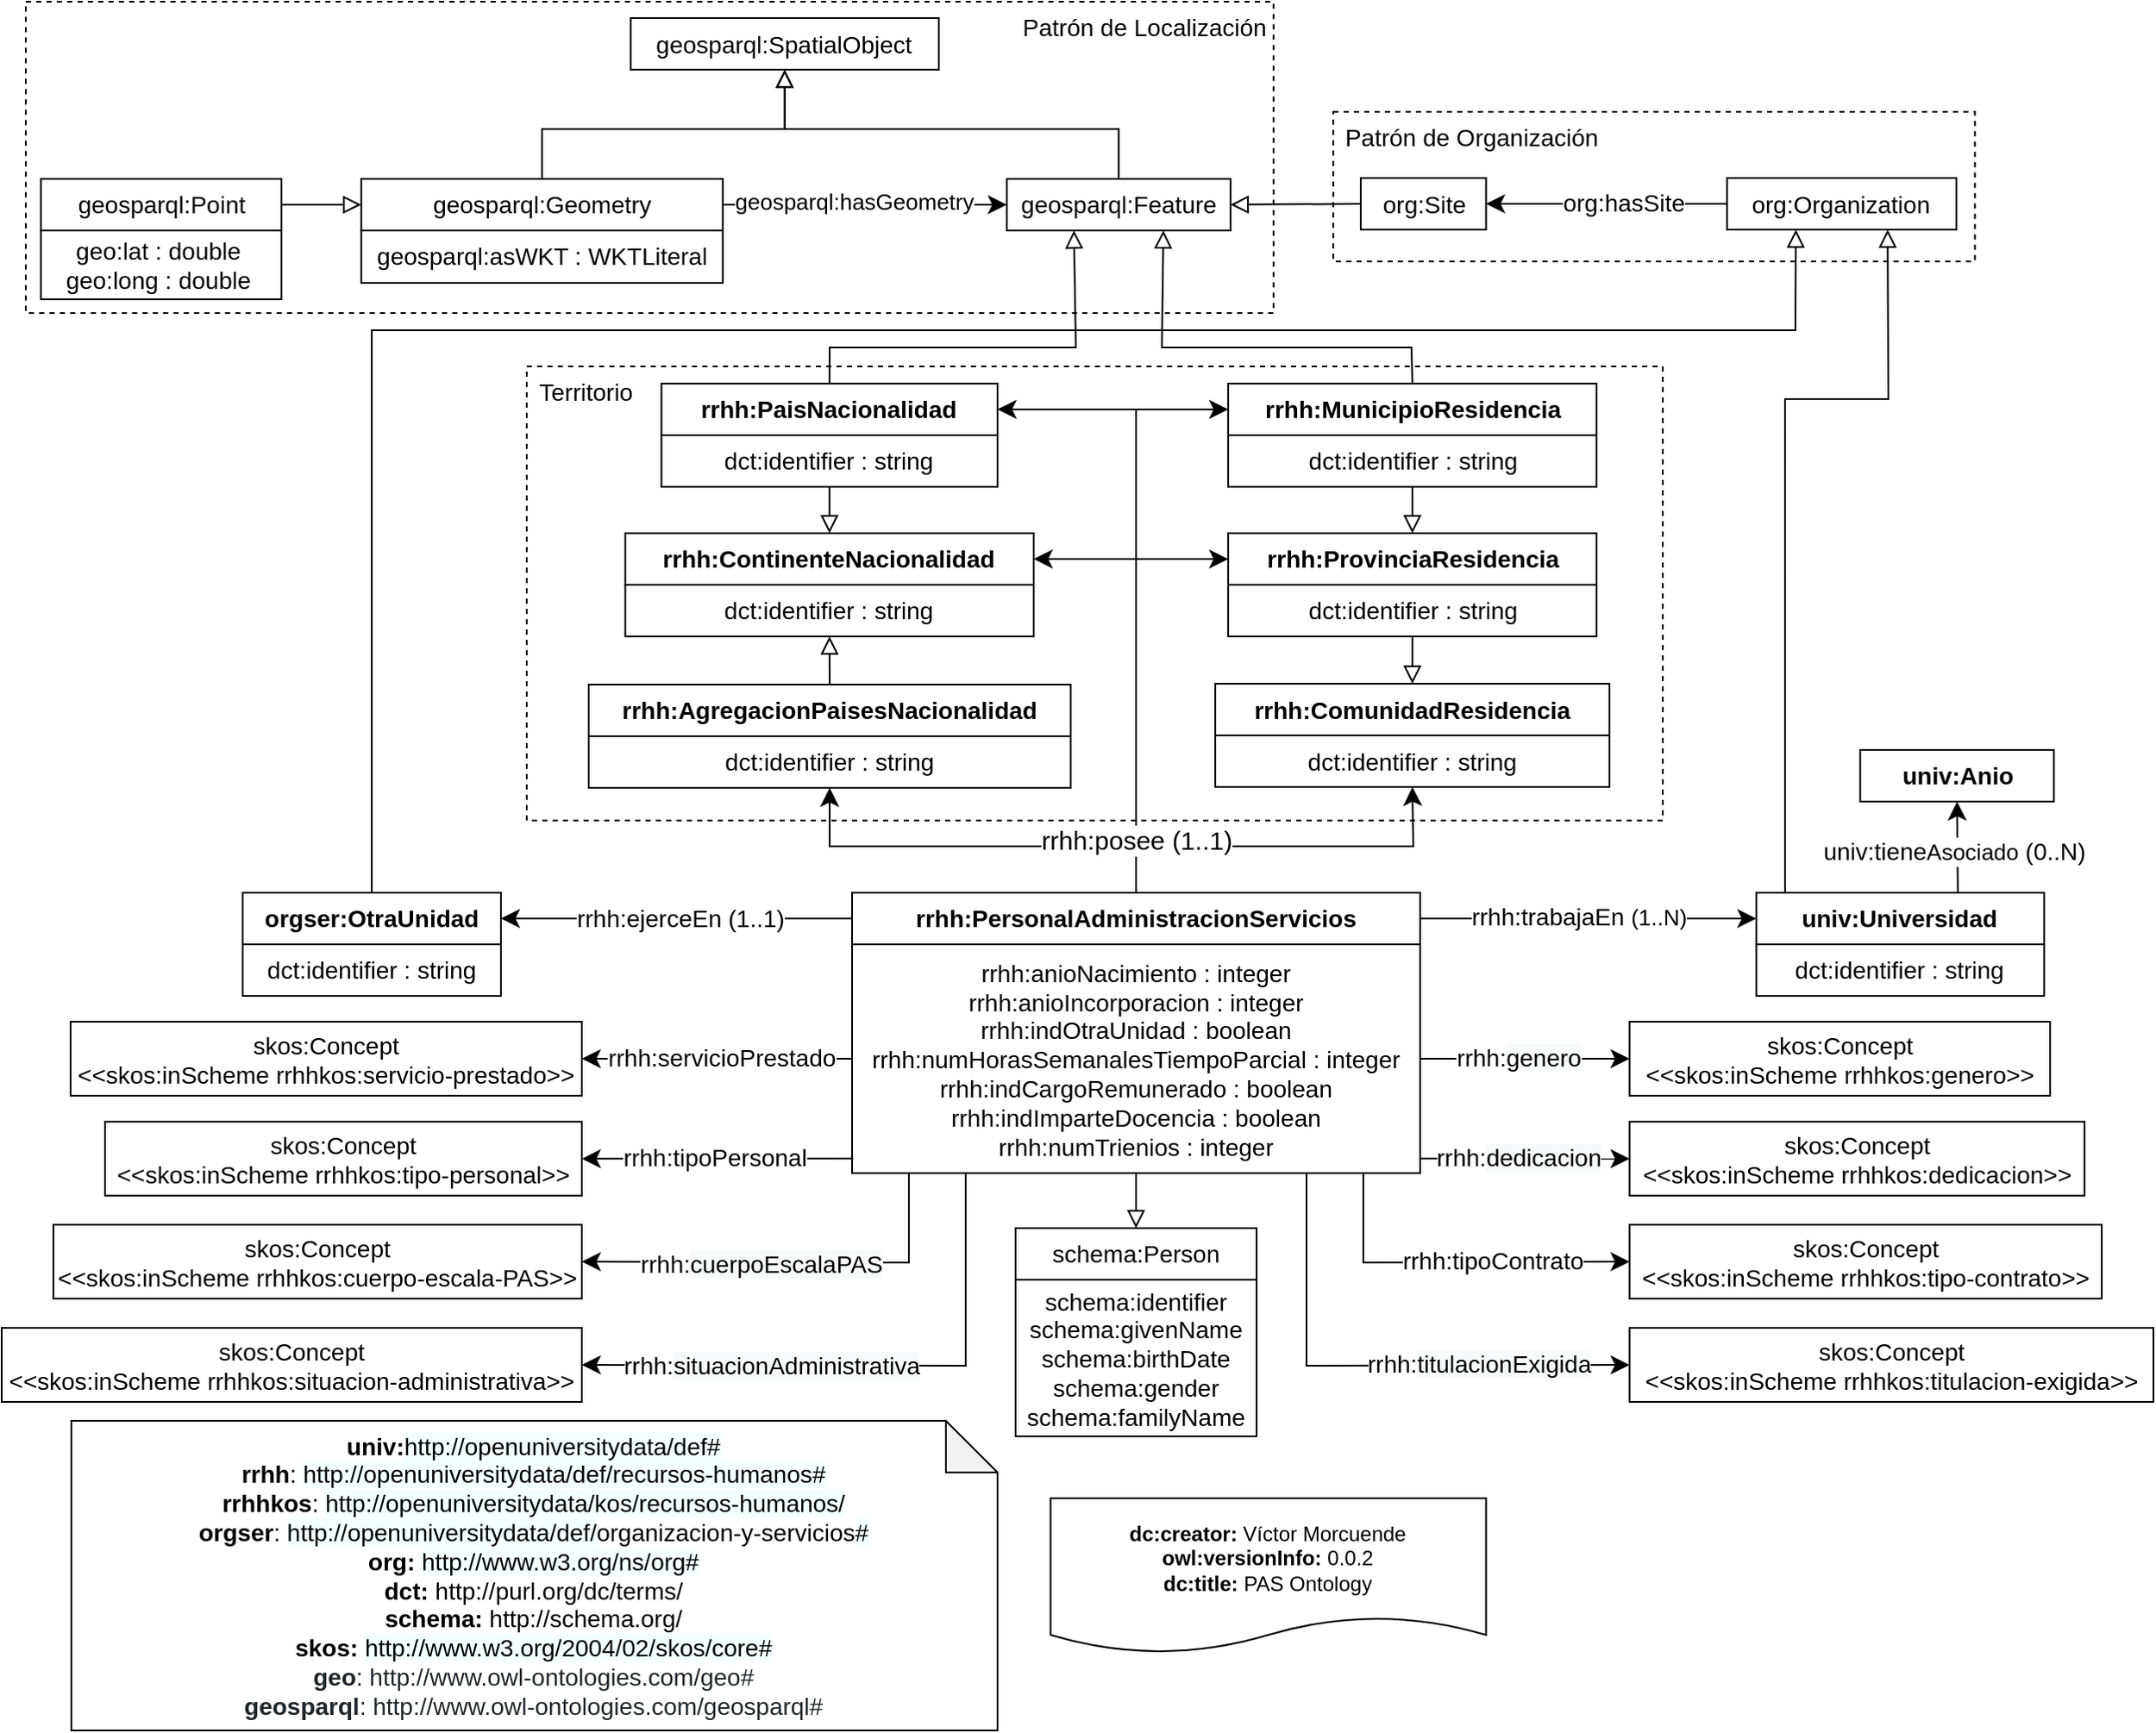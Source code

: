 <mxfile version="18.0.1" type="device"><diagram id="2xOe5xubepqIjJ3LcJC1" name="Page-1"><mxGraphModel dx="1905" dy="1014" grid="1" gridSize="10" guides="1" tooltips="1" connect="1" arrows="1" fold="1" page="1" pageScale="1" pageWidth="827" pageHeight="1169" math="0" shadow="0"><root><mxCell id="0"/><mxCell id="1" parent="0"/><mxCell id="H3DKUBjqyesA03HCJVLZ-4" value="" style="rounded=0;whiteSpace=wrap;html=1;fontSize=14;fillColor=none;dashed=1;" parent="1" vertex="1"><mxGeometry x="471" y="261" width="660" height="264" as="geometry"/></mxCell><mxCell id="tCUEVHxepWvSsO0FmJBN-13" value="&lt;div&gt;&lt;b&gt;dc:creator:&lt;/b&gt;&amp;nbsp;Víctor Morcuende&lt;/div&gt;&lt;div&gt;&lt;b&gt;owl:versionInfo:&lt;/b&gt; 0.0.2&lt;/div&gt;&lt;div&gt;&lt;b&gt;dc:title:&lt;/b&gt; PAS Ontology&lt;/div&gt;" style="shape=document;whiteSpace=wrap;html=1;boundedLbl=1;labelBackgroundColor=#ffffff;strokeColor=#000000;fontSize=12;fontColor=#000000;size=0.233;fillColor=none;" parent="1" vertex="1"><mxGeometry x="775.31" y="919" width="253" height="90" as="geometry"/></mxCell><mxCell id="tCUEVHxepWvSsO0FmJBN-14" value="&lt;div&gt;&lt;div&gt;&lt;div&gt;&lt;b&gt;univ:&lt;/b&gt;&lt;span style=&quot;background-color: rgb(244, 255, 255);&quot;&gt;http://openuniversitydata/def#&lt;/span&gt;&lt;b&gt;&lt;br&gt;&lt;/b&gt;&lt;/div&gt;&lt;div&gt;&lt;b&gt;rrhh&lt;/b&gt;:&amp;nbsp;&lt;span style=&quot;background-color: rgb(244, 255, 255);&quot;&gt;http://&lt;/span&gt;&lt;span style=&quot;background-color: rgb(244, 255, 255); text-align: left;&quot;&gt;openuniversitydata&lt;/span&gt;&lt;span style=&quot;background-color: rgb(244, 255, 255);&quot;&gt;/def/recursos-humanos&lt;/span&gt;&lt;span style=&quot;background-color: rgb(244, 255, 255);&quot;&gt;#&lt;/span&gt;&lt;/div&gt;&lt;/div&gt;&lt;div&gt;&lt;b&gt;rrhhkos&lt;/b&gt;:&amp;nbsp;&lt;span style=&quot;background-color: rgb(244, 255, 255);&quot;&gt;http://&lt;/span&gt;&lt;span style=&quot;background-color: rgb(244, 255, 255); text-align: left;&quot;&gt;openuniversitydata&lt;/span&gt;&lt;span style=&quot;background-color: rgb(244, 255, 255);&quot;&gt;/kos/&lt;/span&gt;&lt;span style=&quot;background-color: rgb(244, 255, 255);&quot;&gt;recursos-humanos&lt;/span&gt;&lt;span style=&quot;background-color: rgb(244, 255, 255);&quot;&gt;/&lt;/span&gt;&lt;/div&gt;&lt;/div&gt;&lt;div&gt;&lt;b&gt;orgser&lt;/b&gt;:&amp;nbsp;&lt;span style=&quot;text-align: left; background-color: rgb(244, 255, 255);&quot;&gt;http://openuniversitydata/def/&lt;/span&gt;organizacion-y-servicios&lt;span style=&quot;background-color: rgb(244, 255, 255);&quot;&gt;#&lt;/span&gt;&lt;span style=&quot;background-color: rgb(244, 255, 255);&quot;&gt;&lt;br&gt;&lt;/span&gt;&lt;/div&gt;&lt;div&gt;&lt;div&gt;&lt;b&gt;org:&amp;nbsp;&lt;/b&gt;&lt;span style=&quot;background-color: rgb(244 , 255 , 255)&quot;&gt;http://www.w3.org/ns/org#&lt;/span&gt;&lt;br&gt;&lt;/div&gt;&lt;div&gt;&lt;div&gt;&lt;b&gt;dct:&amp;nbsp;&lt;/b&gt;http://purl.org/dc/terms/&lt;br&gt;&lt;/div&gt;&lt;div&gt;&lt;b&gt;schema:&lt;/b&gt; http://schema.org/&lt;/div&gt;&lt;div&gt;&lt;b&gt;skos:&amp;nbsp;&lt;/b&gt;&lt;span style=&quot;background-color: rgb(244 , 255 , 255)&quot;&gt;http://www.w3.org/2004/02/skos/core#&lt;/span&gt;&lt;br&gt;&lt;/div&gt;&lt;div&gt;&lt;/div&gt;&lt;span style=&quot;text-align: left&quot;&gt;&lt;div style=&quot;text-align: center&quot;&gt;&lt;span style=&quot;color: rgb(33 , 37 , 41) ; box-sizing: border-box&quot;&gt;&lt;b&gt;geo&lt;/b&gt;:&amp;nbsp;&lt;/span&gt;&lt;span style=&quot;color: rgb(33 , 37 , 41)&quot;&gt;http://www.owl-ontologies.com/geo#&lt;/span&gt;&lt;br&gt;&lt;/div&gt;&lt;/span&gt;&lt;div&gt;&lt;span style=&quot;color: rgb(33 , 37 , 41) ; box-sizing: border-box&quot;&gt;&lt;b&gt;geosparql&lt;/b&gt;:&amp;nbsp;&lt;/span&gt;&lt;span style=&quot;color: rgb(33 , 37 , 41)&quot;&gt;http://www.owl-ontologies.com/geosparql#&lt;/span&gt;&lt;/div&gt;&lt;/div&gt;&lt;/div&gt;" style="shape=note;whiteSpace=wrap;html=1;backgroundOutline=1;darkOpacity=0.05;fontSize=14;fillColor=none;align=center;" parent="1" vertex="1"><mxGeometry x="206.44" y="874" width="538.06" height="180" as="geometry"/></mxCell><mxCell id="tCUEVHxepWvSsO0FmJBN-36" value="dct:identifier : string" style="rounded=0;whiteSpace=wrap;html=1;snapToPoint=1;points=[[0.1,0],[0.2,0],[0.3,0],[0.4,0],[0.5,0],[0.6,0],[0.7,0],[0.8,0],[0.9,0],[0,0.1],[0,0.3],[0,0.5],[0,0.7],[0,0.9],[0.1,1],[0.2,1],[0.3,1],[0.4,1],[0.5,1],[0.6,1],[0.7,1],[0.8,1],[0.9,1],[1,0.1],[1,0.3],[1,0.5],[1,0.7],[1,0.9]];fontFamily=Helvetica;fontSize=14;fillColor=none;" parent="1" vertex="1"><mxGeometry x="1185.31" y="597" width="167.25" height="30" as="geometry"/></mxCell><mxCell id="tCUEVHxepWvSsO0FmJBN-37" value="&lt;b&gt;univ&lt;/b&gt;&lt;b&gt;:Universidad&lt;/b&gt;" style="rounded=0;whiteSpace=wrap;html=1;snapToPoint=1;points=[[0.1,0],[0.2,0],[0.3,0],[0.4,0],[0.5,0],[0.6,0],[0.7,0],[0.8,0],[0.9,0],[0,0.1],[0,0.3],[0,0.5],[0,0.7],[0,0.9],[0.1,1],[0.2,1],[0.3,1],[0.4,1],[0.5,1],[0.6,1],[0.7,1],[0.8,1],[0.9,1],[1,0.1],[1,0.3],[1,0.5],[1,0.7],[1,0.9]];fontFamily=Helvetica;fontSize=14;fillColor=none;" parent="1" vertex="1"><mxGeometry x="1185.31" y="567" width="167.25" height="30" as="geometry"/></mxCell><mxCell id="tCUEVHxepWvSsO0FmJBN-38" value="&lt;span style=&quot;background-color: rgb(255 , 255 , 255)&quot;&gt;&lt;b&gt;univ:Anio&lt;/b&gt;&lt;/span&gt;" style="rounded=0;whiteSpace=wrap;html=1;snapToPoint=1;points=[[0.1,0],[0.2,0],[0.3,0],[0.4,0],[0.5,0],[0.6,0],[0.7,0],[0.8,0],[0.9,0],[0,0.1],[0,0.3],[0,0.5],[0,0.7],[0,0.9],[0.1,1],[0.2,1],[0.3,1],[0.4,1],[0.5,1],[0.6,1],[0.7,1],[0.8,1],[0.9,1],[1,0.1],[1,0.3],[1,0.5],[1,0.7],[1,0.9]];fontFamily=Helvetica;fontSize=14;fillColor=none;" parent="1" vertex="1"><mxGeometry x="1245.68" y="484" width="112.51" height="30" as="geometry"/></mxCell><mxCell id="tCUEVHxepWvSsO0FmJBN-49" value="" style="endArrow=classic;html=1;endSize=8;arcSize=0;rounded=0;fontFamily=Helvetica;fontSize=14;entryX=0.5;entryY=1;entryDx=0;entryDy=0;exitX=0.7;exitY=0;exitDx=0;exitDy=0;" parent="1" source="tCUEVHxepWvSsO0FmJBN-37" target="tCUEVHxepWvSsO0FmJBN-38" edge="1"><mxGeometry width="50" height="50" relative="1" as="geometry"><mxPoint x="1131" y="688.09" as="sourcePoint"/><mxPoint x="1140" y="618.09" as="targetPoint"/></mxGeometry></mxCell><mxCell id="tCUEVHxepWvSsO0FmJBN-50" value="univ:tiene&lt;span style=&quot;font-size: 13px&quot;&gt;Asociado&lt;/span&gt;&amp;nbsp;(0..N)&lt;span style=&quot;background-color: rgb(248 , 249 , 250)&quot;&gt;&lt;br&gt;&lt;/span&gt;" style="text;html=1;align=center;verticalAlign=middle;resizable=0;points=[];labelBackgroundColor=#ffffff;fontFamily=Helvetica;fontSize=14;fillColor=none;" parent="tCUEVHxepWvSsO0FmJBN-49" vertex="1" connectable="0"><mxGeometry x="-0.127" relative="1" as="geometry"><mxPoint x="-2" y="-1" as="offset"/></mxGeometry></mxCell><mxCell id="T8r4zgksqLjQ40M8YMDs-2" value="&lt;span style=&quot;background-color: rgb(255 , 255 , 255)&quot;&gt;&lt;b&gt;orgser:OtraUnidad&lt;/b&gt;&lt;/span&gt;" style="rounded=0;whiteSpace=wrap;html=1;snapToPoint=1;points=[[0.1,0],[0.2,0],[0.3,0],[0.4,0],[0.5,0],[0.6,0],[0.7,0],[0.8,0],[0.9,0],[0,0.1],[0,0.3],[0,0.5],[0,0.7],[0,0.9],[0.1,1],[0.2,1],[0.3,1],[0.4,1],[0.5,1],[0.6,1],[0.7,1],[0.8,1],[0.9,1],[1,0.1],[1,0.3],[1,0.5],[1,0.7],[1,0.9]];fontFamily=Helvetica;fontSize=14;fillColor=none;" parent="1" vertex="1"><mxGeometry x="306" y="567" width="150" height="30" as="geometry"/></mxCell><mxCell id="T8r4zgksqLjQ40M8YMDs-3" value="dct:identifier : string" style="rounded=0;whiteSpace=wrap;html=1;snapToPoint=1;points=[[0.1,0],[0.2,0],[0.3,0],[0.4,0],[0.5,0],[0.6,0],[0.7,0],[0.8,0],[0.9,0],[0,0.1],[0,0.3],[0,0.5],[0,0.7],[0,0.9],[0.1,1],[0.2,1],[0.3,1],[0.4,1],[0.5,1],[0.6,1],[0.7,1],[0.8,1],[0.9,1],[1,0.1],[1,0.3],[1,0.5],[1,0.7],[1,0.9]];fontFamily=Helvetica;fontSize=14;fillColor=none;" parent="1" vertex="1"><mxGeometry x="549.26" y="301" width="195.24" height="30" as="geometry"/></mxCell><mxCell id="T8r4zgksqLjQ40M8YMDs-4" value="&lt;b&gt;&lt;span style=&quot;background-color: rgb(255, 255, 255);&quot;&gt;rrhh&lt;/span&gt;&lt;/b&gt;&lt;b&gt;:PaisNacionalidad&lt;/b&gt;" style="rounded=0;whiteSpace=wrap;html=1;snapToPoint=1;points=[[0.1,0],[0.2,0],[0.3,0],[0.4,0],[0.5,0],[0.6,0],[0.7,0],[0.8,0],[0.9,0],[0,0.1],[0,0.3],[0,0.5],[0,0.7],[0,0.9],[0.1,1],[0.2,1],[0.3,1],[0.4,1],[0.5,1],[0.6,1],[0.7,1],[0.8,1],[0.9,1],[1,0.1],[1,0.3],[1,0.5],[1,0.7],[1,0.9]];fontFamily=Helvetica;fontSize=14;fillColor=none;" parent="1" vertex="1"><mxGeometry x="549.26" y="271" width="195.24" height="30" as="geometry"/></mxCell><mxCell id="T8r4zgksqLjQ40M8YMDs-36" value="" style="endArrow=block;html=1;fontColor=#000099;endFill=0;endSize=8;arcSize=0;rounded=0;entryX=0.3;entryY=1;entryDx=0;entryDy=0;exitX=0.5;exitY=0;exitDx=0;exitDy=0;" parent="1" source="T8r4zgksqLjQ40M8YMDs-4" target="w2wobLn4Vfgo2VGlORHV-44" edge="1"><mxGeometry width="50" height="50" relative="1" as="geometry"><mxPoint x="306.76" y="412" as="sourcePoint"/><mxPoint x="743.9" y="158" as="targetPoint"/><Array as="points"><mxPoint x="647" y="250"/><mxPoint x="790" y="250"/></Array></mxGeometry></mxCell><mxCell id="T8r4zgksqLjQ40M8YMDs-39" value="dct:identifier : string" style="rounded=0;whiteSpace=wrap;html=1;snapToPoint=1;points=[[0.1,0],[0.2,0],[0.3,0],[0.4,0],[0.5,0],[0.6,0],[0.7,0],[0.8,0],[0.9,0],[0,0.1],[0,0.3],[0,0.5],[0,0.7],[0,0.9],[0.1,1],[0.2,1],[0.3,1],[0.4,1],[0.5,1],[0.6,1],[0.7,1],[0.8,1],[0.9,1],[1,0.1],[1,0.3],[1,0.5],[1,0.7],[1,0.9]];fontFamily=Helvetica;fontSize=14;fillColor=none;" parent="1" vertex="1"><mxGeometry x="528.26" y="388" width="237.25" height="30" as="geometry"/></mxCell><mxCell id="T8r4zgksqLjQ40M8YMDs-40" value="&lt;b&gt;&lt;span style=&quot;background-color: rgb(255, 255, 255);&quot;&gt;rrhh&lt;/span&gt;&lt;/b&gt;&lt;b&gt;:ContinenteNacionalidad&lt;/b&gt;" style="rounded=0;whiteSpace=wrap;html=1;snapToPoint=1;points=[[0.1,0],[0.2,0],[0.3,0],[0.4,0],[0.5,0],[0.6,0],[0.7,0],[0.8,0],[0.9,0],[0,0.1],[0,0.3],[0,0.5],[0,0.7],[0,0.9],[0.1,1],[0.2,1],[0.3,1],[0.4,1],[0.5,1],[0.6,1],[0.7,1],[0.8,1],[0.9,1],[1,0.1],[1,0.3],[1,0.5],[1,0.7],[1,0.9]];fontFamily=Helvetica;fontSize=14;fillColor=none;" parent="1" vertex="1"><mxGeometry x="528.26" y="358" width="237.25" height="30" as="geometry"/></mxCell><mxCell id="T8r4zgksqLjQ40M8YMDs-41" value="dct:identifier : string" style="rounded=0;whiteSpace=wrap;html=1;snapToPoint=1;points=[[0.1,0],[0.2,0],[0.3,0],[0.4,0],[0.5,0],[0.6,0],[0.7,0],[0.8,0],[0.9,0],[0,0.1],[0,0.3],[0,0.5],[0,0.7],[0,0.9],[0.1,1],[0.2,1],[0.3,1],[0.4,1],[0.5,1],[0.6,1],[0.7,1],[0.8,1],[0.9,1],[1,0.1],[1,0.3],[1,0.5],[1,0.7],[1,0.9]];fontFamily=Helvetica;fontSize=14;fillColor=none;" parent="1" vertex="1"><mxGeometry x="507" y="476" width="280" height="30" as="geometry"/></mxCell><mxCell id="T8r4zgksqLjQ40M8YMDs-42" value="&lt;b&gt;&lt;span style=&quot;background-color: rgb(255, 255, 255);&quot;&gt;rrhh&lt;/span&gt;:AgregacionPaisesNacionalidad&lt;/b&gt;" style="rounded=0;whiteSpace=wrap;html=1;snapToPoint=1;points=[[0.1,0],[0.2,0],[0.3,0],[0.4,0],[0.5,0],[0.6,0],[0.7,0],[0.8,0],[0.9,0],[0,0.1],[0,0.3],[0,0.5],[0,0.7],[0,0.9],[0.1,1],[0.2,1],[0.3,1],[0.4,1],[0.5,1],[0.6,1],[0.7,1],[0.8,1],[0.9,1],[1,0.1],[1,0.3],[1,0.5],[1,0.7],[1,0.9]];fontFamily=Helvetica;fontSize=14;fillColor=none;" parent="1" vertex="1"><mxGeometry x="507" y="446" width="280" height="30" as="geometry"/></mxCell><mxCell id="T8r4zgksqLjQ40M8YMDs-50" value="dct:identifier : string" style="rounded=0;whiteSpace=wrap;html=1;snapToPoint=1;points=[[0.1,0],[0.2,0],[0.3,0],[0.4,0],[0.5,0],[0.6,0],[0.7,0],[0.8,0],[0.9,0],[0,0.1],[0,0.3],[0,0.5],[0,0.7],[0,0.9],[0.1,1],[0.2,1],[0.3,1],[0.4,1],[0.5,1],[0.6,1],[0.7,1],[0.8,1],[0.9,1],[1,0.1],[1,0.3],[1,0.5],[1,0.7],[1,0.9]];fontFamily=Helvetica;fontSize=14;fillColor=none;" parent="1" vertex="1"><mxGeometry x="871" y="475.5" width="229" height="30" as="geometry"/></mxCell><mxCell id="T8r4zgksqLjQ40M8YMDs-51" value="&lt;b&gt;&lt;span style=&quot;background-color: rgb(255, 255, 255);&quot;&gt;rrhh&lt;/span&gt;&lt;/b&gt;&lt;b&gt;:ComunidadR&lt;/b&gt;&lt;b&gt;esidencia&lt;/b&gt;" style="rounded=0;whiteSpace=wrap;html=1;snapToPoint=1;points=[[0.1,0],[0.2,0],[0.3,0],[0.4,0],[0.5,0],[0.6,0],[0.7,0],[0.8,0],[0.9,0],[0,0.1],[0,0.3],[0,0.5],[0,0.7],[0,0.9],[0.1,1],[0.2,1],[0.3,1],[0.4,1],[0.5,1],[0.6,1],[0.7,1],[0.8,1],[0.9,1],[1,0.1],[1,0.3],[1,0.5],[1,0.7],[1,0.9]];fontFamily=Helvetica;fontSize=14;fillColor=none;" parent="1" vertex="1"><mxGeometry x="871" y="445.5" width="229" height="30" as="geometry"/></mxCell><mxCell id="T8r4zgksqLjQ40M8YMDs-52" value="dct:identifier : string" style="rounded=0;whiteSpace=wrap;html=1;snapToPoint=1;points=[[0.1,0],[0.2,0],[0.3,0],[0.4,0],[0.5,0],[0.6,0],[0.7,0],[0.8,0],[0.9,0],[0,0.1],[0,0.3],[0,0.5],[0,0.7],[0,0.9],[0.1,1],[0.2,1],[0.3,1],[0.4,1],[0.5,1],[0.6,1],[0.7,1],[0.8,1],[0.9,1],[1,0.1],[1,0.3],[1,0.5],[1,0.7],[1,0.9]];fontFamily=Helvetica;fontSize=14;fillColor=none;" parent="1" vertex="1"><mxGeometry x="878.5" y="388" width="214" height="30" as="geometry"/></mxCell><mxCell id="T8r4zgksqLjQ40M8YMDs-53" value="&lt;b&gt;&lt;span style=&quot;background-color: rgb(255, 255, 255);&quot;&gt;rrhh&lt;/span&gt;&lt;/b&gt;&lt;b&gt;:ProvinciaR&lt;/b&gt;&lt;b&gt;esidencia&lt;/b&gt;" style="rounded=0;whiteSpace=wrap;html=1;snapToPoint=1;points=[[0.1,0],[0.2,0],[0.3,0],[0.4,0],[0.5,0],[0.6,0],[0.7,0],[0.8,0],[0.9,0],[0,0.1],[0,0.3],[0,0.5],[0,0.7],[0,0.9],[0.1,1],[0.2,1],[0.3,1],[0.4,1],[0.5,1],[0.6,1],[0.7,1],[0.8,1],[0.9,1],[1,0.1],[1,0.3],[1,0.5],[1,0.7],[1,0.9]];fontFamily=Helvetica;fontSize=14;fillColor=none;" parent="1" vertex="1"><mxGeometry x="878.5" y="358" width="214" height="30" as="geometry"/></mxCell><mxCell id="T8r4zgksqLjQ40M8YMDs-54" value="dct:identifier : string" style="rounded=0;whiteSpace=wrap;html=1;snapToPoint=1;points=[[0.1,0],[0.2,0],[0.3,0],[0.4,0],[0.5,0],[0.6,0],[0.7,0],[0.8,0],[0.9,0],[0,0.1],[0,0.3],[0,0.5],[0,0.7],[0,0.9],[0.1,1],[0.2,1],[0.3,1],[0.4,1],[0.5,1],[0.6,1],[0.7,1],[0.8,1],[0.9,1],[1,0.1],[1,0.3],[1,0.5],[1,0.7],[1,0.9]];fontFamily=Helvetica;fontSize=14;fillColor=none;" parent="1" vertex="1"><mxGeometry x="878.5" y="301" width="214" height="30" as="geometry"/></mxCell><mxCell id="T8r4zgksqLjQ40M8YMDs-55" value="&lt;b&gt;&lt;span style=&quot;background-color: rgb(255, 255, 255);&quot;&gt;rrhh&lt;/span&gt;&lt;/b&gt;&lt;b&gt;:MunicipioR&lt;/b&gt;&lt;b&gt;esidencia&lt;/b&gt;" style="rounded=0;whiteSpace=wrap;html=1;snapToPoint=1;points=[[0.1,0],[0.2,0],[0.3,0],[0.4,0],[0.5,0],[0.6,0],[0.7,0],[0.8,0],[0.9,0],[0,0.1],[0,0.3],[0,0.5],[0,0.7],[0,0.9],[0.1,1],[0.2,1],[0.3,1],[0.4,1],[0.5,1],[0.6,1],[0.7,1],[0.8,1],[0.9,1],[1,0.1],[1,0.3],[1,0.5],[1,0.7],[1,0.9]];fontFamily=Helvetica;fontSize=14;fillColor=none;" parent="1" vertex="1"><mxGeometry x="878.5" y="271" width="214" height="30" as="geometry"/></mxCell><mxCell id="T8r4zgksqLjQ40M8YMDs-102" value="" style="endArrow=block;html=1;fontColor=#000099;endFill=0;endSize=8;arcSize=0;rounded=0;entryX=0.7;entryY=1;entryDx=0;entryDy=0;exitX=0.5;exitY=0;exitDx=0;exitDy=0;" parent="1" source="T8r4zgksqLjQ40M8YMDs-55" target="w2wobLn4Vfgo2VGlORHV-44" edge="1"><mxGeometry width="50" height="50" relative="1" as="geometry"><mxPoint x="889.25" y="342" as="sourcePoint"/><mxPoint x="815.5" y="158" as="targetPoint"/><Array as="points"><mxPoint x="985" y="250"/><mxPoint x="840" y="250"/></Array></mxGeometry></mxCell><mxCell id="w0gb7Vealn2yW2zDLWDL-10" value="" style="endArrow=block;html=1;fontColor=#000099;exitX=0.5;exitY=1;exitDx=0;exitDy=0;endFill=0;endSize=8;arcSize=0;rounded=0;entryX=0.5;entryY=0;entryDx=0;entryDy=0;" parent="1" source="T8r4zgksqLjQ40M8YMDs-54" target="T8r4zgksqLjQ40M8YMDs-53" edge="1"><mxGeometry width="50" height="50" relative="1" as="geometry"><mxPoint x="454.74" y="347" as="sourcePoint"/><mxPoint x="455.016" y="386.095" as="targetPoint"/></mxGeometry></mxCell><mxCell id="w0gb7Vealn2yW2zDLWDL-11" value="" style="endArrow=block;html=1;fontColor=#000099;exitX=0.5;exitY=1;exitDx=0;exitDy=0;endFill=0;endSize=8;arcSize=0;rounded=0;entryX=0.5;entryY=0;entryDx=0;entryDy=0;" parent="1" source="T8r4zgksqLjQ40M8YMDs-52" target="T8r4zgksqLjQ40M8YMDs-51" edge="1"><mxGeometry width="50" height="50" relative="1" as="geometry"><mxPoint x="827" y="347" as="sourcePoint"/><mxPoint x="827" y="386" as="targetPoint"/></mxGeometry></mxCell><mxCell id="Mll7tjCoBaevZxiXu5Do-3" value="schema:identifier&lt;br&gt;schema:givenName&lt;br&gt;schema:birthDate&lt;br&gt;schema:gender&lt;br&gt;schema:familyName" style="rounded=0;whiteSpace=wrap;html=1;snapToPoint=1;points=[[0.1,0],[0.2,0],[0.3,0],[0.4,0],[0.5,0],[0.6,0],[0.7,0],[0.8,0],[0.9,0],[0,0.1],[0,0.3],[0,0.5],[0,0.7],[0,0.9],[0.1,1],[0.2,1],[0.3,1],[0.4,1],[0.5,1],[0.6,1],[0.7,1],[0.8,1],[0.9,1],[1,0.1],[1,0.3],[1,0.5],[1,0.7],[1,0.9]];fontFamily=Helvetica;fontSize=14;fillColor=none;" parent="1" vertex="1"><mxGeometry x="754.98" y="792.0" width="140" height="91" as="geometry"/></mxCell><mxCell id="Mll7tjCoBaevZxiXu5Do-4" value="schema:Person" style="rounded=0;whiteSpace=wrap;html=1;snapToPoint=1;points=[[0.1,0],[0.2,0],[0.3,0],[0.4,0],[0.5,0],[0.6,0],[0.7,0],[0.8,0],[0.9,0],[0,0.1],[0,0.3],[0,0.5],[0,0.7],[0,0.9],[0.1,1],[0.2,1],[0.3,1],[0.4,1],[0.5,1],[0.6,1],[0.7,1],[0.8,1],[0.9,1],[1,0.1],[1,0.3],[1,0.5],[1,0.7],[1,0.9]];fontFamily=Helvetica;fontSize=14;fillColor=none;" parent="1" vertex="1"><mxGeometry x="754.98" y="762.0" width="140" height="30" as="geometry"/></mxCell><mxCell id="Mll7tjCoBaevZxiXu5Do-5" value="" style="endArrow=block;html=1;fontColor=#000099;endFill=0;entryX=0.5;entryY=0;entryDx=0;entryDy=0;endSize=8;arcSize=0;rounded=0;exitX=0.5;exitY=1;exitDx=0;exitDy=0;" parent="1" source="Mll7tjCoBaevZxiXu5Do-23" target="Mll7tjCoBaevZxiXu5Do-4" edge="1"><mxGeometry width="50" height="50" relative="1" as="geometry"><mxPoint x="750" y="900" as="sourcePoint"/><mxPoint x="271.425" y="1130.09" as="targetPoint"/></mxGeometry></mxCell><mxCell id="Mll7tjCoBaevZxiXu5Do-9" value="" style="endArrow=classic;html=1;endSize=8;arcSize=0;rounded=0;fontFamily=Helvetica;fontSize=14;exitX=0;exitY=0.5;exitDx=0;exitDy=0;entryX=1;entryY=0.5;entryDx=0;entryDy=0;" parent="1" source="Mll7tjCoBaevZxiXu5Do-22" target="T8r4zgksqLjQ40M8YMDs-2" edge="1"><mxGeometry width="50" height="50" relative="1" as="geometry"><mxPoint x="0.14" y="582" as="sourcePoint"/><mxPoint x="530" y="591" as="targetPoint"/></mxGeometry></mxCell><mxCell id="Mll7tjCoBaevZxiXu5Do-10" value="&lt;div&gt;&lt;font style=&quot;font-size: 14px;&quot;&gt;rrhh:ejerceEn (1..1)&lt;/font&gt;&lt;/div&gt;" style="text;html=1;align=center;verticalAlign=middle;resizable=0;points=[];labelBackgroundColor=#ffffff;fontFamily=Helvetica;fontSize=14;fillColor=none;" parent="Mll7tjCoBaevZxiXu5Do-9" vertex="1" connectable="0"><mxGeometry x="-0.127" relative="1" as="geometry"><mxPoint x="-11" as="offset"/></mxGeometry></mxCell><mxCell id="Mll7tjCoBaevZxiXu5Do-11" value="" style="endArrow=classic;html=1;endSize=8;arcSize=0;rounded=0;fontFamily=Helvetica;fontSize=14;entryX=1;entryY=0.5;entryDx=0;entryDy=0;exitX=0.002;exitY=0.936;exitDx=0;exitDy=0;exitPerimeter=0;" parent="1" source="Mll7tjCoBaevZxiXu5Do-23" target="Mll7tjCoBaevZxiXu5Do-13" edge="1"><mxGeometry width="50" height="50" relative="1" as="geometry"><mxPoint x="640" y="722" as="sourcePoint"/><mxPoint x="260" y="827.55" as="targetPoint"/></mxGeometry></mxCell><mxCell id="Mll7tjCoBaevZxiXu5Do-12" value="&lt;font style=&quot;font-size: 14px;&quot;&gt;rrhh:tipoPersonal&lt;/font&gt;&lt;span style=&quot;background-color: rgb(248 , 249 , 250)&quot;&gt;&lt;br&gt;&lt;/span&gt;" style="text;html=1;align=center;verticalAlign=middle;resizable=0;points=[];labelBackgroundColor=#ffffff;fontFamily=Helvetica;fontSize=14;fillColor=none;" parent="Mll7tjCoBaevZxiXu5Do-11" vertex="1" connectable="0"><mxGeometry x="-0.127" relative="1" as="geometry"><mxPoint x="-12" y="-1" as="offset"/></mxGeometry></mxCell><mxCell id="Mll7tjCoBaevZxiXu5Do-13" value="skos:Concept&lt;br&gt;&amp;lt;&amp;lt;skos:inScheme rrhhkos:tipo-personal&amp;gt;&amp;gt;" style="rounded=0;whiteSpace=wrap;html=1;snapToPoint=1;points=[[0.1,0],[0.2,0],[0.3,0],[0.4,0],[0.5,0],[0.6,0],[0.7,0],[0.8,0],[0.9,0],[0,0.1],[0,0.3],[0,0.5],[0,0.7],[0,0.9],[0.1,1],[0.2,1],[0.3,1],[0.4,1],[0.5,1],[0.6,1],[0.7,1],[0.8,1],[0.9,1],[1,0.1],[1,0.3],[1,0.5],[1,0.7],[1,0.9]];fontFamily=Helvetica;fontSize=14;fillColor=none;" parent="1" vertex="1"><mxGeometry x="226" y="700.14" width="277" height="43" as="geometry"/></mxCell><mxCell id="Mll7tjCoBaevZxiXu5Do-14" value="" style="endArrow=classic;html=1;endSize=8;arcSize=0;rounded=0;fontFamily=Helvetica;fontSize=14;entryX=1;entryY=0.5;entryDx=0;entryDy=0;exitX=0.1;exitY=1;exitDx=0;exitDy=0;" parent="1" source="Mll7tjCoBaevZxiXu5Do-23" target="Mll7tjCoBaevZxiXu5Do-16" edge="1"><mxGeometry width="50" height="50" relative="1" as="geometry"><mxPoint x="580" y="950" as="sourcePoint"/><mxPoint x="430" y="831" as="targetPoint"/><Array as="points"><mxPoint x="693" y="782"/></Array></mxGeometry></mxCell><mxCell id="Mll7tjCoBaevZxiXu5Do-15" value="&lt;font style=&quot;font-size: 14px;&quot;&gt;rrhh:&lt;span style=&quot;background-color: rgb(248 , 249 , 250)&quot;&gt;cuerpoEscalaPAS&lt;/span&gt;&lt;/font&gt;&lt;span style=&quot;background-color: rgb(248 , 249 , 250)&quot;&gt;&lt;br&gt;&lt;/span&gt;" style="text;html=1;align=center;verticalAlign=middle;resizable=0;points=[];labelBackgroundColor=#ffffff;fontFamily=Helvetica;fontSize=14;fillColor=none;" parent="Mll7tjCoBaevZxiXu5Do-14" vertex="1" connectable="0"><mxGeometry x="-0.127" relative="1" as="geometry"><mxPoint x="-33" y="1" as="offset"/></mxGeometry></mxCell><mxCell id="Mll7tjCoBaevZxiXu5Do-16" value="skos:Concept&lt;br&gt;&amp;lt;&amp;lt;skos:inScheme rrhhkos:cuerpo-escala-PAS&amp;gt;&amp;gt;" style="rounded=0;whiteSpace=wrap;html=1;snapToPoint=1;points=[[0.1,0],[0.2,0],[0.3,0],[0.4,0],[0.5,0],[0.6,0],[0.7,0],[0.8,0],[0.9,0],[0,0.1],[0,0.3],[0,0.5],[0,0.7],[0,0.9],[0.1,1],[0.2,1],[0.3,1],[0.4,1],[0.5,1],[0.6,1],[0.7,1],[0.8,1],[0.9,1],[1,0.1],[1,0.3],[1,0.5],[1,0.7],[1,0.9]];fontFamily=Helvetica;fontSize=14;fillColor=none;" parent="1" vertex="1"><mxGeometry x="196" y="760" width="307" height="43" as="geometry"/></mxCell><mxCell id="Mll7tjCoBaevZxiXu5Do-17" value="" style="endArrow=classic;html=1;entryX=0;entryY=0.5;entryDx=0;entryDy=0;endSize=8;arcSize=0;rounded=0;fontFamily=Helvetica;fontSize=14;exitX=1;exitY=0.5;exitDx=0;exitDy=0;" parent="1" source="Mll7tjCoBaevZxiXu5Do-23" target="Mll7tjCoBaevZxiXu5Do-19" edge="1"><mxGeometry width="50" height="50" relative="1" as="geometry"><mxPoint x="0.14" y="914" as="sourcePoint"/><mxPoint x="70.63" y="1141.09" as="targetPoint"/></mxGeometry></mxCell><mxCell id="Mll7tjCoBaevZxiXu5Do-18" value="rrhh:&lt;span style=&quot;background-color: rgb(248 , 249 , 250)&quot;&gt;genero&lt;/span&gt;&lt;span style=&quot;background-color: rgb(248 , 249 , 250)&quot;&gt;&lt;br&gt;&lt;/span&gt;" style="text;html=1;align=center;verticalAlign=middle;resizable=0;points=[];labelBackgroundColor=#ffffff;fontFamily=Helvetica;fontSize=14;fillColor=none;" parent="Mll7tjCoBaevZxiXu5Do-17" vertex="1" connectable="0"><mxGeometry x="-0.127" relative="1" as="geometry"><mxPoint x="4" y="-1" as="offset"/></mxGeometry></mxCell><mxCell id="Mll7tjCoBaevZxiXu5Do-19" value="skos:Concept&lt;br&gt;&amp;lt;&amp;lt;skos:inScheme rrhhkos:genero&amp;gt;&amp;gt;" style="rounded=0;whiteSpace=wrap;html=1;snapToPoint=1;points=[[0.1,0],[0.2,0],[0.3,0],[0.4,0],[0.5,0],[0.6,0],[0.7,0],[0.8,0],[0.9,0],[0,0.1],[0,0.3],[0,0.5],[0,0.7],[0,0.9],[0.1,1],[0.2,1],[0.3,1],[0.4,1],[0.5,1],[0.6,1],[0.7,1],[0.8,1],[0.9,1],[1,0.1],[1,0.3],[1,0.5],[1,0.7],[1,0.9]];fontFamily=Helvetica;fontSize=14;fillColor=none;" parent="1" vertex="1"><mxGeometry x="1111.69" y="642" width="244.31" height="43" as="geometry"/></mxCell><mxCell id="Mll7tjCoBaevZxiXu5Do-22" value="&lt;b&gt;rrhh&lt;/b&gt;&lt;b&gt;:PersonalAdministracionServicios&lt;/b&gt;" style="rounded=0;whiteSpace=wrap;html=1;snapToPoint=1;points=[[0.1,0],[0.2,0],[0.3,0],[0.4,0],[0.5,0],[0.6,0],[0.7,0],[0.8,0],[0.9,0],[0,0.1],[0,0.3],[0,0.5],[0,0.7],[0,0.9],[0.1,1],[0.2,1],[0.3,1],[0.4,1],[0.5,1],[0.6,1],[0.7,1],[0.8,1],[0.9,1],[1,0.1],[1,0.3],[1,0.5],[1,0.7],[1,0.9]];fontFamily=Helvetica;fontSize=14;fillColor=none;" parent="1" vertex="1"><mxGeometry x="660" y="567" width="330" height="30" as="geometry"/></mxCell><mxCell id="Mll7tjCoBaevZxiXu5Do-23" value="rrhh:anioNacimiento : integer&lt;br&gt;rrhh:anioIncorporacion : integer&lt;br&gt;rrhh:indOtraUnidad : boolean&lt;br&gt;rrhh:numHorasSemanalesTiempoParcial : integer&lt;br&gt;rrhh:indCargoRemunerado : boolean&lt;br&gt;rrhh:indImparteDocencia : boolean&lt;br&gt;rrhh:numTrienios : integer" style="rounded=0;whiteSpace=wrap;html=1;snapToPoint=1;points=[[0.1,0],[0.2,0],[0.3,0],[0.4,0],[0.5,0],[0.6,0],[0.7,0],[0.8,0],[0.9,0],[0,0.1],[0,0.3],[0,0.5],[0,0.7],[0,0.9],[0.1,1],[0.2,1],[0.3,1],[0.4,1],[0.5,1],[0.6,1],[0.7,1],[0.8,1],[0.9,1],[1,0.1],[1,0.3],[1,0.5],[1,0.7],[1,0.9]];fontFamily=Helvetica;fontSize=14;fillColor=none;" parent="1" vertex="1"><mxGeometry x="660" y="597" width="330" height="133" as="geometry"/></mxCell><mxCell id="Mll7tjCoBaevZxiXu5Do-28" value="" style="endArrow=classic;html=1;endSize=8;arcSize=0;rounded=0;fontFamily=Helvetica;fontSize=14;entryX=1;entryY=0.5;entryDx=0;entryDy=0;exitX=0;exitY=0.5;exitDx=0;exitDy=0;" parent="1" source="Mll7tjCoBaevZxiXu5Do-23" target="Mll7tjCoBaevZxiXu5Do-30" edge="1"><mxGeometry width="50" height="50" relative="1" as="geometry"><mxPoint x="650" y="640" as="sourcePoint"/><mxPoint x="400" y="681" as="targetPoint"/></mxGeometry></mxCell><mxCell id="Mll7tjCoBaevZxiXu5Do-29" value="&lt;font style=&quot;font-size: 14px;&quot;&gt;rrhh:servicioPrestado&lt;/font&gt;&lt;span style=&quot;background-color: rgb(248 , 249 , 250)&quot;&gt;&lt;br&gt;&lt;/span&gt;" style="text;html=1;align=center;verticalAlign=middle;resizable=0;points=[];labelBackgroundColor=#ffffff;fontFamily=Helvetica;fontSize=14;fillColor=none;" parent="Mll7tjCoBaevZxiXu5Do-28" vertex="1" connectable="0"><mxGeometry x="-0.127" relative="1" as="geometry"><mxPoint x="-8" y="-1" as="offset"/></mxGeometry></mxCell><mxCell id="Mll7tjCoBaevZxiXu5Do-30" value="&lt;font style=&quot;font-size: 14px&quot;&gt;skos:Concept&lt;br&gt;&amp;lt;&amp;lt;skos:inScheme rrhhkos:servicio-prestado&amp;gt;&amp;gt;&lt;/font&gt;" style="rounded=0;whiteSpace=wrap;html=1;snapToPoint=1;points=[[0.1,0],[0.2,0],[0.3,0],[0.4,0],[0.5,0],[0.6,0],[0.7,0],[0.8,0],[0.9,0],[0,0.1],[0,0.3],[0,0.5],[0,0.7],[0,0.9],[0.1,1],[0.2,1],[0.3,1],[0.4,1],[0.5,1],[0.6,1],[0.7,1],[0.8,1],[0.9,1],[1,0.1],[1,0.3],[1,0.5],[1,0.7],[1,0.9]];fontFamily=Helvetica;fontSize=14;fillColor=none;" parent="1" vertex="1"><mxGeometry x="206" y="642" width="297" height="43" as="geometry"/></mxCell><mxCell id="w2wobLn4Vfgo2VGlORHV-1" value="" style="endArrow=block;html=1;fontColor=#000099;exitX=0.5;exitY=1;exitDx=0;exitDy=0;endFill=0;entryX=0.5;entryY=0;entryDx=0;entryDy=0;endSize=8;arcSize=0;rounded=0;" parent="1" source="T8r4zgksqLjQ40M8YMDs-3" target="T8r4zgksqLjQ40M8YMDs-40" edge="1"><mxGeometry width="50" height="50" relative="1" as="geometry"><mxPoint x="535.24" y="340.5" as="sourcePoint"/><mxPoint x="535.245" y="368" as="targetPoint"/></mxGeometry></mxCell><mxCell id="w2wobLn4Vfgo2VGlORHV-2" value="" style="endArrow=block;html=1;fontColor=#000099;endFill=0;entryX=0.5;entryY=1;entryDx=0;entryDy=0;endSize=8;arcSize=0;rounded=0;exitX=0.5;exitY=0;exitDx=0;exitDy=0;" parent="1" source="T8r4zgksqLjQ40M8YMDs-42" target="T8r4zgksqLjQ40M8YMDs-39" edge="1"><mxGeometry width="50" height="50" relative="1" as="geometry"><mxPoint x="231" y="436" as="sourcePoint"/><mxPoint x="535.245" y="428" as="targetPoint"/></mxGeometry></mxCell><mxCell id="w2wobLn4Vfgo2VGlORHV-3" value="" style="endArrow=classic;html=1;endSize=8;arcSize=0;rounded=0;fontFamily=Helvetica;fontSize=14;exitX=1;exitY=0.5;exitDx=0;exitDy=0;entryX=0;entryY=0.5;entryDx=0;entryDy=0;" parent="1" source="Mll7tjCoBaevZxiXu5Do-22" target="tCUEVHxepWvSsO0FmJBN-37" edge="1"><mxGeometry width="50" height="50" relative="1" as="geometry"><mxPoint x="1457" y="699.5" as="sourcePoint"/><mxPoint x="1100" y="731" as="targetPoint"/></mxGeometry></mxCell><mxCell id="w2wobLn4Vfgo2VGlORHV-4" value="rrhh:trabajaEn&amp;nbsp;&lt;font size=&quot;2&quot;&gt;(1..N)&lt;/font&gt;&lt;span style=&quot;background-color: rgb(248 , 249 , 250)&quot;&gt;&lt;br&gt;&lt;/span&gt;" style="text;html=1;align=center;verticalAlign=middle;resizable=0;points=[];labelBackgroundColor=#ffffff;fontFamily=Helvetica;fontSize=14;fillColor=none;" parent="w2wobLn4Vfgo2VGlORHV-3" vertex="1" connectable="0"><mxGeometry x="-0.127" relative="1" as="geometry"><mxPoint x="6" y="-1" as="offset"/></mxGeometry></mxCell><mxCell id="w2wobLn4Vfgo2VGlORHV-25" value="" style="rounded=0;whiteSpace=wrap;html=1;fontSize=14;fillColor=none;dashed=1;" parent="1" vertex="1"><mxGeometry x="939.56" y="113" width="372.75" height="87" as="geometry"/></mxCell><mxCell id="w2wobLn4Vfgo2VGlORHV-26" value="" style="rounded=0;whiteSpace=wrap;html=1;fontSize=14;fillColor=none;dashed=1;" parent="1" vertex="1"><mxGeometry x="180" y="49" width="724.87" height="181" as="geometry"/></mxCell><mxCell id="w2wobLn4Vfgo2VGlORHV-27" value="&lt;font style=&quot;font-size: 14px&quot;&gt;geosparql:SpatialObject&lt;/font&gt;" style="rounded=0;whiteSpace=wrap;html=1;snapToPoint=1;points=[[0.1,0],[0.2,0],[0.3,0],[0.4,0],[0.5,0],[0.6,0],[0.7,0],[0.8,0],[0.9,0],[0,0.1],[0,0.3],[0,0.5],[0,0.7],[0,0.9],[0.1,1],[0.2,1],[0.3,1],[0.4,1],[0.5,1],[0.6,1],[0.7,1],[0.8,1],[0.9,1],[1,0.1],[1,0.3],[1,0.5],[1,0.7],[1,0.9]];" parent="1" vertex="1"><mxGeometry x="531.37" y="58.5" width="179" height="30" as="geometry"/></mxCell><mxCell id="w2wobLn4Vfgo2VGlORHV-31" value="&lt;font style=&quot;font-size: 14px&quot;&gt;Patrón de Localización&lt;/font&gt;" style="text;html=1;strokeColor=none;fillColor=none;align=center;verticalAlign=middle;whiteSpace=wrap;rounded=0;dashed=1;" parent="1" vertex="1"><mxGeometry x="754.87" y="49" width="150" height="30" as="geometry"/></mxCell><mxCell id="w2wobLn4Vfgo2VGlORHV-32" value="" style="endArrow=block;html=1;fontColor=#000099;exitX=0.5;exitY=0;exitDx=0;exitDy=0;endFill=0;endSize=8;arcSize=0;rounded=0;fontSize=14;entryX=0.5;entryY=1;entryDx=0;entryDy=0;" parent="1" source="w2wobLn4Vfgo2VGlORHV-43" target="w2wobLn4Vfgo2VGlORHV-27" edge="1"><mxGeometry width="50" height="50" relative="1" as="geometry"><mxPoint x="472.87" y="152.5" as="sourcePoint"/><mxPoint x="620.87" y="113.5" as="targetPoint"/><Array as="points"><mxPoint x="479.87" y="123"/><mxPoint x="620.87" y="123"/></Array></mxGeometry></mxCell><mxCell id="w2wobLn4Vfgo2VGlORHV-33" value="" style="endArrow=block;html=1;fontColor=#000099;exitX=0.5;exitY=0;exitDx=0;exitDy=0;endFill=0;endSize=8;arcSize=0;rounded=0;fontSize=14;entryX=0.5;entryY=1;entryDx=0;entryDy=0;" parent="1" source="w2wobLn4Vfgo2VGlORHV-44" target="w2wobLn4Vfgo2VGlORHV-27" edge="1"><mxGeometry width="50" height="50" relative="1" as="geometry"><mxPoint x="834.37" y="152.5" as="sourcePoint"/><mxPoint x="630.87" y="103.5" as="targetPoint"/><Array as="points"><mxPoint x="814.87" y="123"/><mxPoint x="620.87" y="123"/></Array></mxGeometry></mxCell><mxCell id="w2wobLn4Vfgo2VGlORHV-34" value="" style="endArrow=classic;html=1;exitX=1;exitY=0.5;exitDx=0;exitDy=0;entryX=0;entryY=0.5;entryDx=0;entryDy=0;endSize=8;arcSize=0;rounded=0;fontSize=14;" parent="1" source="w2wobLn4Vfgo2VGlORHV-43" target="w2wobLn4Vfgo2VGlORHV-44" edge="1"><mxGeometry width="50" height="50" relative="1" as="geometry"><mxPoint x="574.87" y="167.5" as="sourcePoint"/><mxPoint x="744.87" y="167.5" as="targetPoint"/></mxGeometry></mxCell><mxCell id="w2wobLn4Vfgo2VGlORHV-35" value="&lt;span style=&quot;font-size: 13px&quot;&gt;geosparql:hasGeometry&lt;/span&gt;" style="text;html=1;align=center;verticalAlign=middle;resizable=0;points=[];labelBackgroundColor=#ffffff;fontSize=14;fillColor=none;" parent="w2wobLn4Vfgo2VGlORHV-34" vertex="1" connectable="0"><mxGeometry x="-0.127" relative="1" as="geometry"><mxPoint x="4" y="-2" as="offset"/></mxGeometry></mxCell><mxCell id="w2wobLn4Vfgo2VGlORHV-36" value="" style="endArrow=block;html=1;fontColor=#000099;exitX=1;exitY=0.5;exitDx=0;exitDy=0;endFill=0;entryX=0;entryY=0.5;entryDx=0;entryDy=0;endSize=8;arcSize=0;rounded=0;fontSize=14;" parent="1" source="w2wobLn4Vfgo2VGlORHV-30" target="w2wobLn4Vfgo2VGlORHV-43" edge="1"><mxGeometry width="50" height="50" relative="1" as="geometry"><mxPoint x="104.37" y="384" as="sourcePoint"/><mxPoint x="474.12" y="212.5" as="targetPoint"/></mxGeometry></mxCell><mxCell id="w2wobLn4Vfgo2VGlORHV-37" value="org:Site" style="rounded=0;whiteSpace=wrap;html=1;snapToPoint=1;points=[[0.1,0],[0.2,0],[0.3,0],[0.4,0],[0.5,0],[0.6,0],[0.7,0],[0.8,0],[0.9,0],[0,0.1],[0,0.3],[0,0.5],[0,0.7],[0,0.9],[0.1,1],[0.2,1],[0.3,1],[0.4,1],[0.5,1],[0.6,1],[0.7,1],[0.8,1],[0.9,1],[1,0.1],[1,0.3],[1,0.5],[1,0.7],[1,0.9]];fontFamily=Helvetica;fontSize=14;fillColor=none;" parent="1" vertex="1"><mxGeometry x="955.56" y="151.5" width="72.75" height="30" as="geometry"/></mxCell><mxCell id="w2wobLn4Vfgo2VGlORHV-38" value="org:Organization" style="rounded=0;whiteSpace=wrap;html=1;snapToPoint=1;points=[[0.1,0],[0.2,0],[0.3,0],[0.4,0],[0.5,0],[0.6,0],[0.7,0],[0.8,0],[0.9,0],[0,0.1],[0,0.3],[0,0.5],[0,0.7],[0,0.9],[0.1,1],[0.2,1],[0.3,1],[0.4,1],[0.5,1],[0.6,1],[0.7,1],[0.8,1],[0.9,1],[1,0.1],[1,0.3],[1,0.5],[1,0.7],[1,0.9]];fontFamily=Helvetica;fontSize=14;fillColor=none;" parent="1" vertex="1"><mxGeometry x="1168.31" y="151.5" width="133.25" height="30" as="geometry"/></mxCell><mxCell id="w2wobLn4Vfgo2VGlORHV-39" value="" style="endArrow=classic;html=1;exitX=0;exitY=0.5;exitDx=0;exitDy=0;entryX=1;entryY=0.5;entryDx=0;entryDy=0;endSize=8;arcSize=0;rounded=0;fontFamily=Helvetica;fontSize=14;" parent="1" source="w2wobLn4Vfgo2VGlORHV-38" target="w2wobLn4Vfgo2VGlORHV-37" edge="1"><mxGeometry width="50" height="50" relative="1" as="geometry"><mxPoint x="1033.06" y="354.5" as="sourcePoint"/><mxPoint x="1033.06" y="424.5" as="targetPoint"/></mxGeometry></mxCell><mxCell id="w2wobLn4Vfgo2VGlORHV-40" value="&lt;div&gt;org:hasSite&lt;/div&gt;" style="text;html=1;align=center;verticalAlign=middle;resizable=0;points=[];labelBackgroundColor=#ffffff;fontFamily=Helvetica;fontSize=14;fillColor=none;" parent="w2wobLn4Vfgo2VGlORHV-39" vertex="1" connectable="0"><mxGeometry x="-0.127" relative="1" as="geometry"><mxPoint y="-1" as="offset"/></mxGeometry></mxCell><mxCell id="w2wobLn4Vfgo2VGlORHV-41" value="&lt;font style=&quot;font-size: 14px&quot;&gt;Patrón de Organización&lt;/font&gt;" style="text;html=1;strokeColor=none;fillColor=none;align=center;verticalAlign=middle;whiteSpace=wrap;rounded=0;dashed=1;" parent="1" vertex="1"><mxGeometry x="939.56" y="113" width="160" height="30" as="geometry"/></mxCell><mxCell id="w2wobLn4Vfgo2VGlORHV-42" value="geosparql:asWKT : WKTLiteral" style="rounded=0;whiteSpace=wrap;html=1;snapToPoint=1;points=[[0.1,0],[0.2,0],[0.3,0],[0.4,0],[0.5,0],[0.6,0],[0.7,0],[0.8,0],[0.9,0],[0,0.1],[0,0.3],[0,0.5],[0,0.7],[0,0.9],[0.1,1],[0.2,1],[0.3,1],[0.4,1],[0.5,1],[0.6,1],[0.7,1],[0.8,1],[0.9,1],[1,0.1],[1,0.3],[1,0.5],[1,0.7],[1,0.9]];fontFamily=Helvetica;fontSize=14;fillColor=none;" parent="1" vertex="1"><mxGeometry x="374.87" y="182" width="210" height="30.5" as="geometry"/></mxCell><mxCell id="w2wobLn4Vfgo2VGlORHV-43" value="geosparql:Geometry" style="rounded=0;whiteSpace=wrap;html=1;snapToPoint=1;points=[[0.1,0],[0.2,0],[0.3,0],[0.4,0],[0.5,0],[0.6,0],[0.7,0],[0.8,0],[0.9,0],[0,0.1],[0,0.3],[0,0.5],[0,0.7],[0,0.9],[0.1,1],[0.2,1],[0.3,1],[0.4,1],[0.5,1],[0.6,1],[0.7,1],[0.8,1],[0.9,1],[1,0.1],[1,0.3],[1,0.5],[1,0.7],[1,0.9]];fontFamily=Helvetica;fontSize=14;fillColor=none;" parent="1" vertex="1"><mxGeometry x="374.87" y="152" width="210" height="30" as="geometry"/></mxCell><mxCell id="w2wobLn4Vfgo2VGlORHV-44" value="geosparql:Feature" style="rounded=0;whiteSpace=wrap;html=1;snapToPoint=1;points=[[0.1,0],[0.2,0],[0.3,0],[0.4,0],[0.5,0],[0.6,0],[0.7,0],[0.8,0],[0.9,0],[0,0.1],[0,0.3],[0,0.5],[0,0.7],[0,0.9],[0.1,1],[0.2,1],[0.3,1],[0.4,1],[0.5,1],[0.6,1],[0.7,1],[0.8,1],[0.9,1],[1,0.1],[1,0.3],[1,0.5],[1,0.7],[1,0.9]];fontFamily=Helvetica;fontSize=14;fillColor=none;" parent="1" vertex="1"><mxGeometry x="749.87" y="152" width="130" height="30" as="geometry"/></mxCell><mxCell id="w2wobLn4Vfgo2VGlORHV-45" value="" style="endArrow=block;html=1;fontColor=#000099;exitX=0;exitY=0.5;exitDx=0;exitDy=0;endFill=0;entryX=1;entryY=0.5;entryDx=0;entryDy=0;endSize=8;arcSize=0;rounded=0;fontSize=14;" parent="1" source="w2wobLn4Vfgo2VGlORHV-37" target="w2wobLn4Vfgo2VGlORHV-44" edge="1"><mxGeometry width="50" height="50" relative="1" as="geometry"><mxPoint x="489.865" y="243" as="sourcePoint"/><mxPoint x="489.86" y="212.5" as="targetPoint"/></mxGeometry></mxCell><mxCell id="w2wobLn4Vfgo2VGlORHV-30" value="&lt;font style=&quot;font-size: 14px&quot;&gt;geosparql:Point&lt;/font&gt;" style="rounded=0;whiteSpace=wrap;html=1;snapToPoint=1;points=[[0.1,0],[0.2,0],[0.3,0],[0.4,0],[0.5,0],[0.6,0],[0.7,0],[0.8,0],[0.9,0],[0,0.1],[0,0.3],[0,0.5],[0,0.7],[0,0.9],[0.1,1],[0.2,1],[0.3,1],[0.4,1],[0.5,1],[0.6,1],[0.7,1],[0.8,1],[0.9,1],[1,0.1],[1,0.3],[1,0.5],[1,0.7],[1,0.9]];" parent="1" vertex="1"><mxGeometry x="188.76" y="152" width="139.75" height="30" as="geometry"/></mxCell><mxCell id="w2wobLn4Vfgo2VGlORHV-29" value="&lt;font style=&quot;font-size: 14px&quot;&gt;geo:lat : double&amp;nbsp;&lt;br&gt;geo:long : double&amp;nbsp;&lt;/font&gt;" style="rounded=0;whiteSpace=wrap;html=1;snapToPoint=1;points=[[0.1,0],[0.2,0],[0.3,0],[0.4,0],[0.5,0],[0.6,0],[0.7,0],[0.8,0],[0.9,0],[0,0.1],[0,0.3],[0,0.5],[0,0.7],[0,0.9],[0.1,1],[0.2,1],[0.3,1],[0.4,1],[0.5,1],[0.6,1],[0.7,1],[0.8,1],[0.9,1],[1,0.1],[1,0.3],[1,0.5],[1,0.7],[1,0.9]];" parent="1" vertex="1"><mxGeometry x="188.76" y="182" width="139.75" height="40" as="geometry"/></mxCell><mxCell id="H3DKUBjqyesA03HCJVLZ-2" value="" style="endArrow=block;html=1;fontColor=#000099;endFill=0;endSize=8;arcSize=0;rounded=0;entryX=0.7;entryY=1;entryDx=0;entryDy=0;exitX=0.1;exitY=0;exitDx=0;exitDy=0;" parent="1" source="tCUEVHxepWvSsO0FmJBN-37" target="w2wobLn4Vfgo2VGlORHV-38" edge="1"><mxGeometry width="50" height="50" relative="1" as="geometry"><mxPoint x="1250" y="580" as="sourcePoint"/><mxPoint x="1220" y="250" as="targetPoint"/><Array as="points"><mxPoint x="1202" y="280"/><mxPoint x="1262" y="280"/></Array></mxGeometry></mxCell><mxCell id="H3DKUBjqyesA03HCJVLZ-5" value="&lt;font style=&quot;font-size: 14px&quot;&gt;Territorio&lt;/font&gt;" style="text;html=1;strokeColor=none;fillColor=none;align=center;verticalAlign=middle;whiteSpace=wrap;rounded=0;dashed=1;" parent="1" vertex="1"><mxGeometry x="471" y="261" width="69" height="30" as="geometry"/></mxCell><mxCell id="lat2r1XnO9eS_FpvEjxV-1" value="dct:identifier : string" style="rounded=0;whiteSpace=wrap;html=1;snapToPoint=1;points=[[0.1,0],[0.2,0],[0.3,0],[0.4,0],[0.5,0],[0.6,0],[0.7,0],[0.8,0],[0.9,0],[0,0.1],[0,0.3],[0,0.5],[0,0.7],[0,0.9],[0.1,1],[0.2,1],[0.3,1],[0.4,1],[0.5,1],[0.6,1],[0.7,1],[0.8,1],[0.9,1],[1,0.1],[1,0.3],[1,0.5],[1,0.7],[1,0.9]];fontFamily=Helvetica;fontSize=14;fillColor=none;" parent="1" vertex="1"><mxGeometry x="306" y="597" width="150" height="30" as="geometry"/></mxCell><mxCell id="lat2r1XnO9eS_FpvEjxV-3" value="" style="endArrow=classic;html=1;endSize=8;arcSize=0;rounded=0;fontFamily=Helvetica;fontSize=14;entryX=0;entryY=0.5;entryDx=0;entryDy=0;exitX=0.9;exitY=1;exitDx=0;exitDy=0;" parent="1" source="Mll7tjCoBaevZxiXu5Do-23" target="lat2r1XnO9eS_FpvEjxV-5" edge="1"><mxGeometry width="50" height="50" relative="1" as="geometry"><mxPoint x="1710" y="730" as="sourcePoint"/><mxPoint x="1480" y="743.14" as="targetPoint"/><Array as="points"><mxPoint x="957" y="782"/></Array></mxGeometry></mxCell><mxCell id="lat2r1XnO9eS_FpvEjxV-4" value="rrhh:tipoContrato&lt;span style=&quot;background-color: rgb(248 , 249 , 250)&quot;&gt;&lt;br&gt;&lt;/span&gt;" style="text;html=1;align=center;verticalAlign=middle;resizable=0;points=[];labelBackgroundColor=#ffffff;fontFamily=Helvetica;fontSize=14;fillColor=none;" parent="lat2r1XnO9eS_FpvEjxV-3" vertex="1" connectable="0"><mxGeometry x="-0.127" relative="1" as="geometry"><mxPoint x="37" y="-1" as="offset"/></mxGeometry></mxCell><mxCell id="lat2r1XnO9eS_FpvEjxV-5" value="&lt;font style=&quot;font-size: 14px&quot;&gt;skos:Concept&lt;br&gt;&amp;lt;&amp;lt;skos:inScheme&amp;nbsp;rrhhkos:tipo-contrato&amp;gt;&amp;gt;&lt;/font&gt;" style="rounded=0;whiteSpace=wrap;html=1;snapToPoint=1;points=[[0.1,0],[0.2,0],[0.3,0],[0.4,0],[0.5,0],[0.6,0],[0.7,0],[0.8,0],[0.9,0],[0,0.1],[0,0.3],[0,0.5],[0,0.7],[0,0.9],[0.1,1],[0.2,1],[0.3,1],[0.4,1],[0.5,1],[0.6,1],[0.7,1],[0.8,1],[0.9,1],[1,0.1],[1,0.3],[1,0.5],[1,0.7],[1,0.9]];fontFamily=Helvetica;fontSize=14;fillColor=none;" parent="1" vertex="1"><mxGeometry x="1111.69" y="760" width="274.31" height="43" as="geometry"/></mxCell><mxCell id="lat2r1XnO9eS_FpvEjxV-6" value="" style="endArrow=classic;html=1;endSize=8;arcSize=0;rounded=0;fontFamily=Helvetica;fontSize=14;entryX=0;entryY=0.5;entryDx=0;entryDy=0;exitX=1.001;exitY=0.936;exitDx=0;exitDy=0;exitPerimeter=0;" parent="1" source="Mll7tjCoBaevZxiXu5Do-23" target="lat2r1XnO9eS_FpvEjxV-8" edge="1"><mxGeometry width="50" height="50" relative="1" as="geometry"><mxPoint x="1010" y="730" as="sourcePoint"/><mxPoint x="1632.5" y="719.46" as="targetPoint"/></mxGeometry></mxCell><mxCell id="lat2r1XnO9eS_FpvEjxV-7" value="rrhh:&lt;span style=&quot;background-color: rgb(248 , 249 , 250)&quot;&gt;dedicacion&lt;/span&gt;&lt;span style=&quot;background-color: rgb(248 , 249 , 250)&quot;&gt;&lt;br&gt;&lt;/span&gt;" style="text;html=1;align=center;verticalAlign=middle;resizable=0;points=[];labelBackgroundColor=#ffffff;fontFamily=Helvetica;fontSize=14;fillColor=none;" parent="lat2r1XnO9eS_FpvEjxV-6" vertex="1" connectable="0"><mxGeometry x="-0.127" relative="1" as="geometry"><mxPoint x="3" y="-1" as="offset"/></mxGeometry></mxCell><mxCell id="lat2r1XnO9eS_FpvEjxV-8" value="skos:Concept&lt;br&gt;&amp;lt;&amp;lt;skos:inScheme&amp;nbsp;rrhhkos:dedicacion&amp;gt;&amp;gt;" style="rounded=0;whiteSpace=wrap;html=1;snapToPoint=1;points=[[0.1,0],[0.2,0],[0.3,0],[0.4,0],[0.5,0],[0.6,0],[0.7,0],[0.8,0],[0.9,0],[0,0.1],[0,0.3],[0,0.5],[0,0.7],[0,0.9],[0.1,1],[0.2,1],[0.3,1],[0.4,1],[0.5,1],[0.6,1],[0.7,1],[0.8,1],[0.9,1],[1,0.1],[1,0.3],[1,0.5],[1,0.7],[1,0.9]];fontFamily=Helvetica;fontSize=14;fillColor=none;" parent="1" vertex="1"><mxGeometry x="1111.69" y="700.14" width="264.31" height="43" as="geometry"/></mxCell><mxCell id="lat2r1XnO9eS_FpvEjxV-9" value="" style="endArrow=classic;html=1;endSize=8;arcSize=0;rounded=0;fontFamily=Helvetica;fontSize=14;entryX=0;entryY=0.5;entryDx=0;entryDy=0;exitX=0.8;exitY=1;exitDx=0;exitDy=0;" parent="1" source="Mll7tjCoBaevZxiXu5Do-23" target="lat2r1XnO9eS_FpvEjxV-11" edge="1"><mxGeometry width="50" height="50" relative="1" as="geometry"><mxPoint x="870" y="810" as="sourcePoint"/><mxPoint x="1322.5" y="1072.78" as="targetPoint"/><Array as="points"><mxPoint x="924" y="842"/></Array></mxGeometry></mxCell><mxCell id="lat2r1XnO9eS_FpvEjxV-10" value="rrhh:&lt;span style=&quot;background-color: rgb(248 , 249 , 250)&quot;&gt;titulacionExigida&lt;/span&gt;&lt;span style=&quot;background-color: rgb(248 , 249 , 250)&quot;&gt;&lt;br&gt;&lt;/span&gt;" style="text;html=1;align=center;verticalAlign=middle;resizable=0;points=[];labelBackgroundColor=#ffffff;fontFamily=Helvetica;fontSize=14;fillColor=none;" parent="lat2r1XnO9eS_FpvEjxV-9" vertex="1" connectable="0"><mxGeometry x="-0.127" relative="1" as="geometry"><mxPoint x="81" y="-1" as="offset"/></mxGeometry></mxCell><mxCell id="lat2r1XnO9eS_FpvEjxV-11" value="skos:Concept&lt;br&gt;&amp;lt;&amp;lt;skos:inScheme rrhhkos:&lt;span&gt;titulacion-exigida&lt;/span&gt;&amp;gt;&amp;gt;" style="rounded=0;whiteSpace=wrap;html=1;snapToPoint=1;points=[[0.1,0],[0.2,0],[0.3,0],[0.4,0],[0.5,0],[0.6,0],[0.7,0],[0.8,0],[0.9,0],[0,0.1],[0,0.3],[0,0.5],[0,0.7],[0,0.9],[0.1,1],[0.2,1],[0.3,1],[0.4,1],[0.5,1],[0.6,1],[0.7,1],[0.8,1],[0.9,1],[1,0.1],[1,0.3],[1,0.5],[1,0.7],[1,0.9]];fontFamily=Helvetica;fontSize=14;fillColor=none;" parent="1" vertex="1"><mxGeometry x="1111.69" y="820" width="304.31" height="43" as="geometry"/></mxCell><mxCell id="lat2r1XnO9eS_FpvEjxV-12" value="" style="endArrow=classic;html=1;endSize=8;arcSize=0;rounded=0;fontFamily=Helvetica;fontSize=14;entryX=1;entryY=0.5;entryDx=0;entryDy=0;exitX=0.2;exitY=1;exitDx=0;exitDy=0;" parent="1" source="Mll7tjCoBaevZxiXu5Do-23" target="lat2r1XnO9eS_FpvEjxV-14" edge="1"><mxGeometry width="50" height="50" relative="1" as="geometry"><mxPoint x="640" y="830" as="sourcePoint"/><mxPoint x="1616.31" y="981.78" as="targetPoint"/><Array as="points"><mxPoint x="726" y="842"/></Array></mxGeometry></mxCell><mxCell id="lat2r1XnO9eS_FpvEjxV-13" value="&lt;font style=&quot;font-size: 14px;&quot;&gt;rrhh:&lt;span style=&quot;background-color: rgb(248 , 249 , 250)&quot;&gt;situacionAdministrativa&lt;/span&gt;&lt;/font&gt;&lt;span style=&quot;background-color: rgb(248 , 249 , 250)&quot;&gt;&lt;br&gt;&lt;/span&gt;" style="text;html=1;align=center;verticalAlign=middle;resizable=0;points=[];labelBackgroundColor=#ffffff;fontFamily=Helvetica;fontSize=14;fillColor=none;" parent="lat2r1XnO9eS_FpvEjxV-12" vertex="1" connectable="0"><mxGeometry x="-0.127" relative="1" as="geometry"><mxPoint x="-79" as="offset"/></mxGeometry></mxCell><mxCell id="lat2r1XnO9eS_FpvEjxV-14" value="skos:Concept&lt;br&gt;&amp;lt;&amp;lt;skos:inScheme rrhhkos:&lt;span&gt;situacion-administrativa&lt;/span&gt;&amp;gt;&amp;gt;" style="rounded=0;whiteSpace=wrap;html=1;snapToPoint=1;points=[[0.1,0],[0.2,0],[0.3,0],[0.4,0],[0.5,0],[0.6,0],[0.7,0],[0.8,0],[0.9,0],[0,0.1],[0,0.3],[0,0.5],[0,0.7],[0,0.9],[0.1,1],[0.2,1],[0.3,1],[0.4,1],[0.5,1],[0.6,1],[0.7,1],[0.8,1],[0.9,1],[1,0.1],[1,0.3],[1,0.5],[1,0.7],[1,0.9]];fontFamily=Helvetica;fontSize=14;fillColor=none;" parent="1" vertex="1"><mxGeometry x="166" y="820" width="337" height="43" as="geometry"/></mxCell><mxCell id="0OnFZmGpMvX4n5HKRSG5-1" value="" style="endArrow=classic;html=1;endSize=8;arcSize=0;rounded=0;fontFamily=Helvetica;fontSize=14;exitX=0.5;exitY=0;exitDx=0;exitDy=0;entryX=0.5;entryY=1;entryDx=0;entryDy=0;" parent="1" source="Mll7tjCoBaevZxiXu5Do-22" target="T8r4zgksqLjQ40M8YMDs-41" edge="1"><mxGeometry width="50" height="50" relative="1" as="geometry"><mxPoint x="659.97" y="613" as="sourcePoint"/><mxPoint x="440" y="613" as="targetPoint"/><Array as="points"><mxPoint x="825" y="540"/><mxPoint x="647" y="540"/></Array></mxGeometry></mxCell><mxCell id="0OnFZmGpMvX4n5HKRSG5-2" value="&lt;div&gt;rrhh:posee (1..1)&lt;/div&gt;" style="text;html=1;align=center;verticalAlign=middle;resizable=0;points=[];labelBackgroundColor=#ffffff;fontFamily=Helvetica;fontSize=14;fillColor=none;" parent="0OnFZmGpMvX4n5HKRSG5-1" vertex="1" connectable="0"><mxGeometry x="-0.127" relative="1" as="geometry"><mxPoint x="77" y="-1" as="offset"/></mxGeometry></mxCell><mxCell id="0OnFZmGpMvX4n5HKRSG5-3" value="" style="endArrow=classic;html=1;endSize=8;arcSize=0;rounded=0;fontFamily=Helvetica;fontSize=14;exitX=0.5;exitY=0;exitDx=0;exitDy=0;entryX=0.5;entryY=1;entryDx=0;entryDy=0;" parent="1" source="Mll7tjCoBaevZxiXu5Do-22" target="T8r4zgksqLjQ40M8YMDs-50" edge="1"><mxGeometry width="50" height="50" relative="1" as="geometry"><mxPoint x="834.985" y="598" as="sourcePoint"/><mxPoint x="657" y="516" as="targetPoint"/><Array as="points"><mxPoint x="825" y="540"/><mxPoint x="986" y="540"/></Array></mxGeometry></mxCell><mxCell id="0OnFZmGpMvX4n5HKRSG5-4" value="&lt;div&gt;rrhh:posee (1..1)&lt;/div&gt;" style="text;html=1;align=center;verticalAlign=middle;resizable=0;points=[];labelBackgroundColor=#ffffff;fontFamily=Helvetica;fontSize=14;fillColor=none;" parent="0OnFZmGpMvX4n5HKRSG5-3" vertex="1" connectable="0"><mxGeometry x="-0.127" relative="1" as="geometry"><mxPoint x="-70" y="-1" as="offset"/></mxGeometry></mxCell><mxCell id="0OnFZmGpMvX4n5HKRSG5-5" value="" style="endArrow=classic;html=1;endSize=8;arcSize=0;rounded=0;fontFamily=Helvetica;fontSize=14;exitX=0.5;exitY=0;exitDx=0;exitDy=0;entryX=0;entryY=0.5;entryDx=0;entryDy=0;" parent="1" source="Mll7tjCoBaevZxiXu5Do-22" target="T8r4zgksqLjQ40M8YMDs-53" edge="1"><mxGeometry width="50" height="50" relative="1" as="geometry"><mxPoint x="834.985" y="598" as="sourcePoint"/><mxPoint x="657" y="516" as="targetPoint"/><Array as="points"><mxPoint x="825" y="373"/></Array></mxGeometry></mxCell><mxCell id="0OnFZmGpMvX4n5HKRSG5-6" value="&lt;div&gt;rrhh:posee (1..1)&lt;/div&gt;" style="text;html=1;align=center;verticalAlign=middle;resizable=0;points=[];labelBackgroundColor=#ffffff;fontFamily=Helvetica;fontSize=14;fillColor=none;" parent="0OnFZmGpMvX4n5HKRSG5-5" vertex="1" connectable="0"><mxGeometry x="-0.127" relative="1" as="geometry"><mxPoint y="79" as="offset"/></mxGeometry></mxCell><mxCell id="0OnFZmGpMvX4n5HKRSG5-7" value="" style="endArrow=classic;html=1;endSize=8;arcSize=0;rounded=0;fontFamily=Helvetica;fontSize=14;exitX=0.5;exitY=0;exitDx=0;exitDy=0;entryX=1;entryY=0.5;entryDx=0;entryDy=0;" parent="1" source="Mll7tjCoBaevZxiXu5Do-22" target="T8r4zgksqLjQ40M8YMDs-40" edge="1"><mxGeometry width="50" height="50" relative="1" as="geometry"><mxPoint x="834.985" y="598" as="sourcePoint"/><mxPoint x="888.5" y="383" as="targetPoint"/><Array as="points"><mxPoint x="825" y="373"/></Array></mxGeometry></mxCell><mxCell id="0OnFZmGpMvX4n5HKRSG5-8" value="&lt;div&gt;rrhh:posee (1..1)&lt;/div&gt;" style="text;html=1;align=center;verticalAlign=middle;resizable=0;points=[];labelBackgroundColor=#ffffff;fontFamily=Helvetica;fontSize=14;fillColor=none;" parent="0OnFZmGpMvX4n5HKRSG5-7" vertex="1" connectable="0"><mxGeometry x="-0.127" relative="1" as="geometry"><mxPoint y="81" as="offset"/></mxGeometry></mxCell><mxCell id="0OnFZmGpMvX4n5HKRSG5-9" value="" style="endArrow=classic;html=1;endSize=8;arcSize=0;rounded=0;fontFamily=Helvetica;fontSize=14;exitX=0.5;exitY=0;exitDx=0;exitDy=0;entryX=1;entryY=0.5;entryDx=0;entryDy=0;" parent="1" source="Mll7tjCoBaevZxiXu5Do-22" target="T8r4zgksqLjQ40M8YMDs-4" edge="1"><mxGeometry width="50" height="50" relative="1" as="geometry"><mxPoint x="834.985" y="598" as="sourcePoint"/><mxPoint x="775.51" y="383" as="targetPoint"/><Array as="points"><mxPoint x="825" y="286"/></Array></mxGeometry></mxCell><mxCell id="0OnFZmGpMvX4n5HKRSG5-10" value="&lt;div&gt;rrhh:posee (1..1)&lt;/div&gt;" style="text;html=1;align=center;verticalAlign=middle;resizable=0;points=[];labelBackgroundColor=#ffffff;fontFamily=Helvetica;fontSize=14;fillColor=none;" parent="0OnFZmGpMvX4n5HKRSG5-9" vertex="1" connectable="0"><mxGeometry x="-0.127" relative="1" as="geometry"><mxPoint y="127" as="offset"/></mxGeometry></mxCell><mxCell id="0OnFZmGpMvX4n5HKRSG5-11" value="" style="endArrow=classic;html=1;endSize=8;arcSize=0;rounded=0;fontFamily=Helvetica;fontSize=14;exitX=0.5;exitY=0;exitDx=0;exitDy=0;entryX=0;entryY=0.5;entryDx=0;entryDy=0;" parent="1" source="Mll7tjCoBaevZxiXu5Do-22" target="T8r4zgksqLjQ40M8YMDs-55" edge="1"><mxGeometry width="50" height="50" relative="1" as="geometry"><mxPoint x="834.985" y="598" as="sourcePoint"/><mxPoint x="754.5" y="296" as="targetPoint"/><Array as="points"><mxPoint x="825" y="286"/></Array></mxGeometry></mxCell><mxCell id="0OnFZmGpMvX4n5HKRSG5-12" value="&lt;div&gt;&lt;font style=&quot;font-size: 15px;&quot;&gt;rrhh:posee (1..1)&lt;/font&gt;&lt;/div&gt;" style="text;html=1;align=center;verticalAlign=middle;resizable=0;points=[];labelBackgroundColor=#ffffff;fontFamily=Helvetica;fontSize=14;fillColor=none;" parent="0OnFZmGpMvX4n5HKRSG5-11" vertex="1" connectable="0"><mxGeometry x="-0.127" relative="1" as="geometry"><mxPoint y="115" as="offset"/></mxGeometry></mxCell><mxCell id="3giAsBgIj5bGVvPDc2WF-1" value="" style="endArrow=block;html=1;fontColor=#000099;endFill=0;endSize=8;arcSize=0;rounded=0;exitX=0.5;exitY=0;exitDx=0;exitDy=0;entryX=0.3;entryY=1;entryDx=0;entryDy=0;" edge="1" parent="1" source="T8r4zgksqLjQ40M8YMDs-2" target="w2wobLn4Vfgo2VGlORHV-38"><mxGeometry width="50" height="50" relative="1" as="geometry"><mxPoint x="1212.035" y="577" as="sourcePoint"/><mxPoint x="1210" y="240" as="targetPoint"/><Array as="points"><mxPoint x="381" y="240"/><mxPoint x="1208" y="240"/></Array></mxGeometry></mxCell></root></mxGraphModel></diagram></mxfile>
